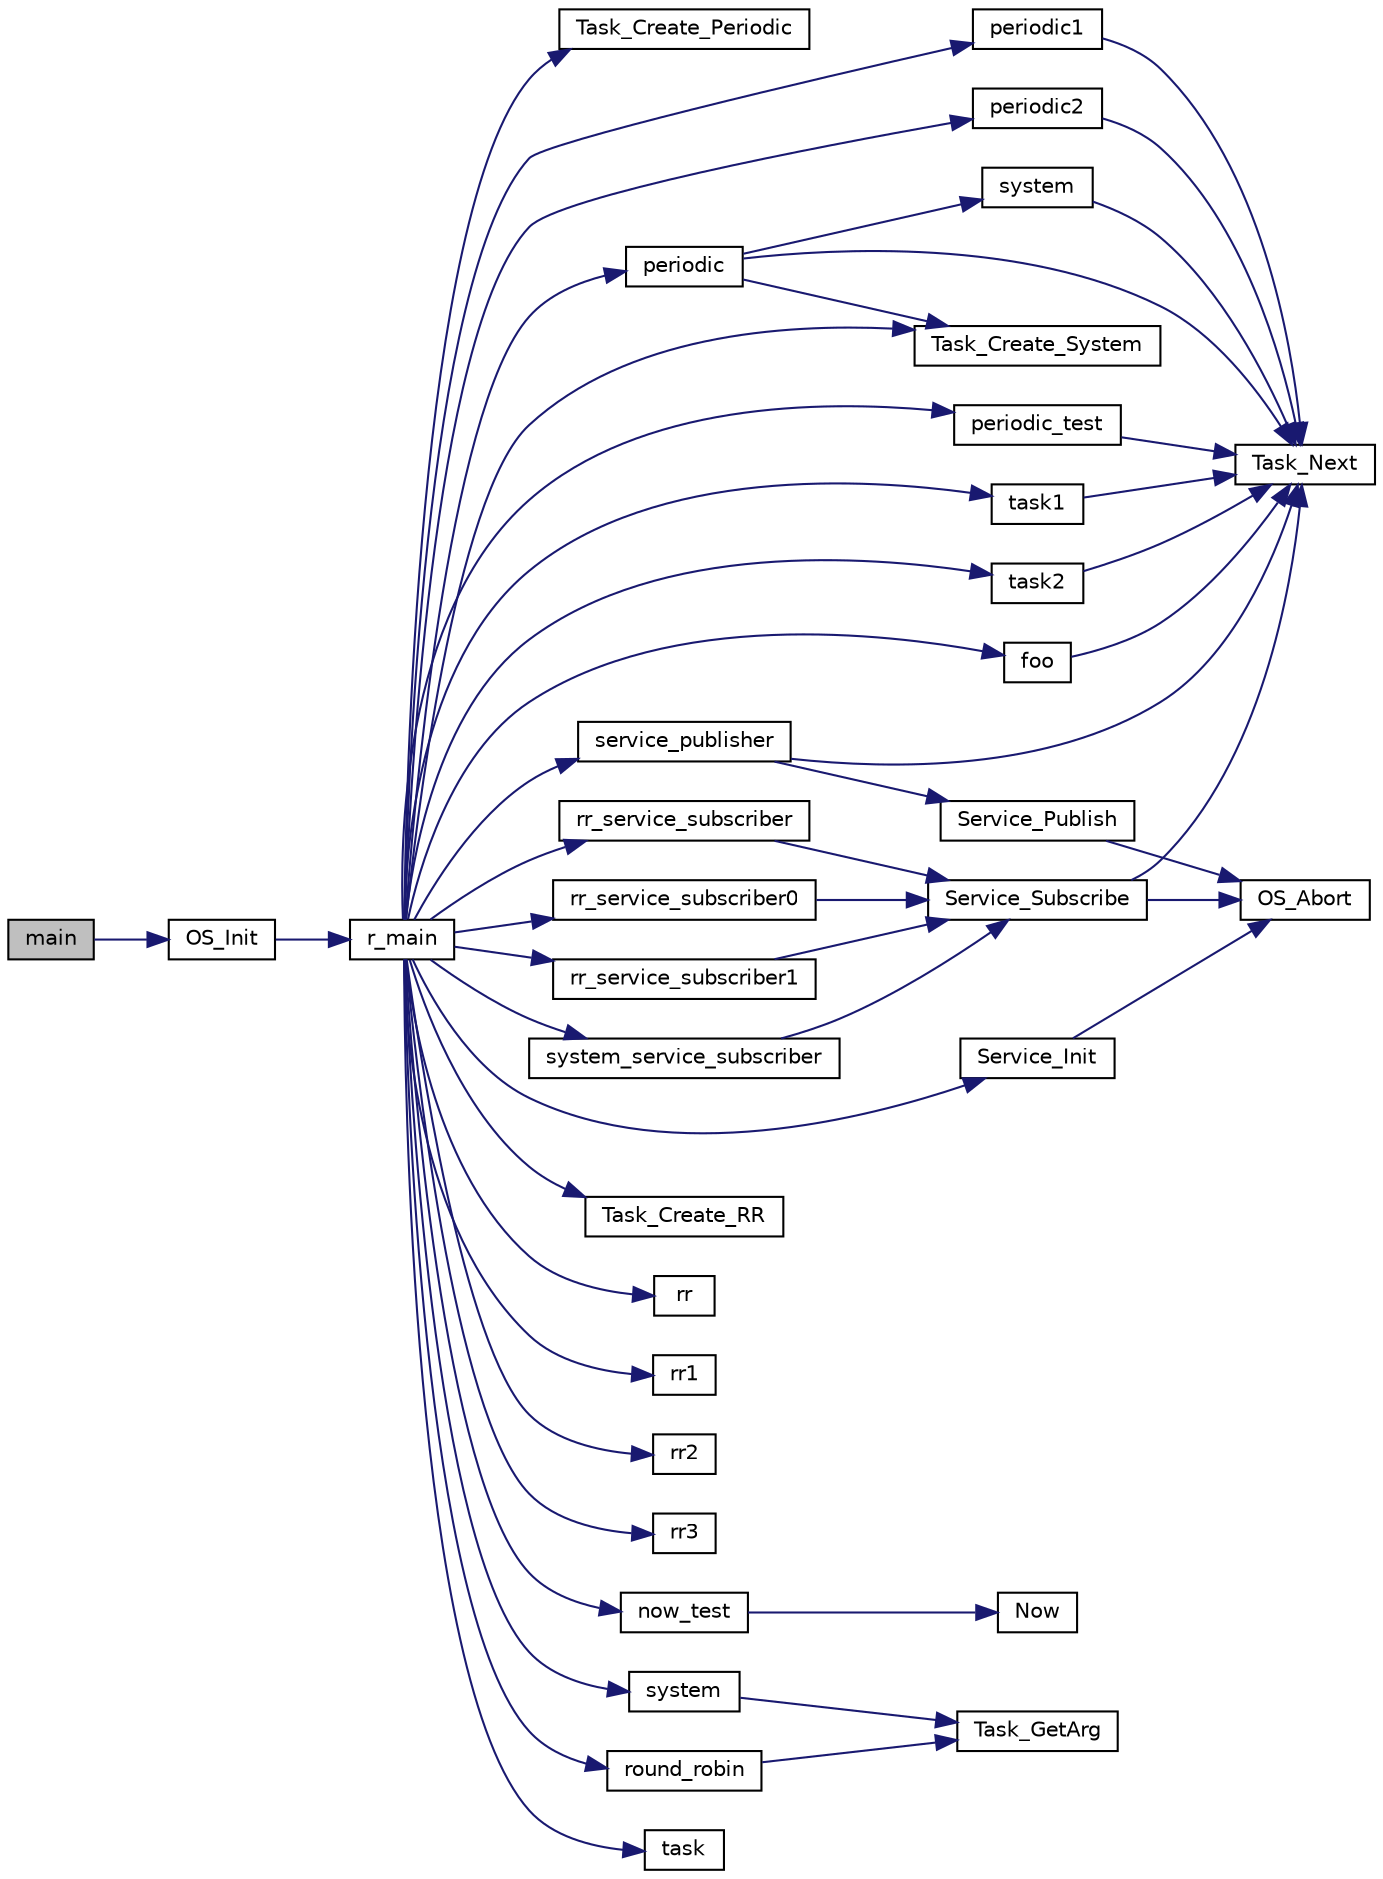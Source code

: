 digraph "main"
{
  edge [fontname="Helvetica",fontsize="10",labelfontname="Helvetica",labelfontsize="10"];
  node [fontname="Helvetica",fontsize="10",shape=record];
  rankdir="LR";
  Node1 [label="main",height=0.2,width=0.4,color="black", fillcolor="grey75", style="filled", fontcolor="black"];
  Node1 -> Node2 [color="midnightblue",fontsize="10",style="solid",fontname="Helvetica"];
  Node2 [label="OS_Init",height=0.2,width=0.4,color="black", fillcolor="white", style="filled",URL="$os_8c.html#a280149a9407c6504ce0af541351561db",tooltip="Setup the RTOS and create main() as the first SYSTEM level task. "];
  Node2 -> Node3 [color="midnightblue",fontsize="10",style="solid",fontname="Helvetica"];
  Node3 [label="r_main",height=0.2,width=0.4,color="black", fillcolor="white", style="filled",URL="$os_8c.html#afff05d20e8e3bfc1d7d8aab2bb3a1e9b",tooltip="main function provided by user application. The first task to run. "];
  Node3 -> Node4 [color="midnightblue",fontsize="10",style="solid",fontname="Helvetica"];
  Node4 [label="Task_Create_Periodic",height=0.2,width=0.4,color="black", fillcolor="white", style="filled",URL="$os_8c.html#a369e92f3f8ffc2042e061bd2a64a0f8f"];
  Node3 -> Node5 [color="midnightblue",fontsize="10",style="solid",fontname="Helvetica"];
  Node5 [label="foo",height=0.2,width=0.4,color="black", fillcolor="white", style="filled",URL="$main_8c.html#ac07863d69ae41a4e395b31f73b35fbcd"];
  Node5 -> Node6 [color="midnightblue",fontsize="10",style="solid",fontname="Helvetica"];
  Node6 [label="Task_Next",height=0.2,width=0.4,color="black", fillcolor="white", style="filled",URL="$os_8c.html#a5a9b72d0dadaea32fec8d4ff1c0eafa4",tooltip="The calling task gives up its share of the processor voluntarily. "];
  Node3 -> Node7 [color="midnightblue",fontsize="10",style="solid",fontname="Helvetica"];
  Node7 [label="Task_Create_RR",height=0.2,width=0.4,color="black", fillcolor="white", style="filled",URL="$os_8c.html#abfffed5dc80a63a8436cc49d61e92cb7"];
  Node3 -> Node8 [color="midnightblue",fontsize="10",style="solid",fontname="Helvetica"];
  Node8 [label="rr",height=0.2,width=0.4,color="black", fillcolor="white", style="filled",URL="$test001__sanity_8c.html#ad8d96e78c958be5e9d61c9c249aadf3b"];
  Node3 -> Node9 [color="midnightblue",fontsize="10",style="solid",fontname="Helvetica"];
  Node9 [label="rr1",height=0.2,width=0.4,color="black", fillcolor="white", style="filled",URL="$test002__rr_8c.html#a30ea632ece0f538d750c9c13a9503b29"];
  Node3 -> Node10 [color="midnightblue",fontsize="10",style="solid",fontname="Helvetica"];
  Node10 [label="rr2",height=0.2,width=0.4,color="black", fillcolor="white", style="filled",URL="$test002__rr_8c.html#a5b8b38921fa8da4efffd3ef4c0a7061c"];
  Node3 -> Node11 [color="midnightblue",fontsize="10",style="solid",fontname="Helvetica"];
  Node11 [label="rr3",height=0.2,width=0.4,color="black", fillcolor="white", style="filled",URL="$test002__rr_8c.html#ababce4602ee2211b5abcf8ce86a96158"];
  Node3 -> Node12 [color="midnightblue",fontsize="10",style="solid",fontname="Helvetica"];
  Node12 [label="periodic1",height=0.2,width=0.4,color="black", fillcolor="white", style="filled",URL="$test003__periodic_8c.html#ad86cfcca2ee68156a3a6148a757c452a"];
  Node12 -> Node6 [color="midnightblue",fontsize="10",style="solid",fontname="Helvetica"];
  Node3 -> Node13 [color="midnightblue",fontsize="10",style="solid",fontname="Helvetica"];
  Node13 [label="periodic2",height=0.2,width=0.4,color="black", fillcolor="white", style="filled",URL="$test003__periodic_8c.html#a07678adec4920b4afcdfd0db22a4ba85"];
  Node13 -> Node6 [color="midnightblue",fontsize="10",style="solid",fontname="Helvetica"];
  Node3 -> Node14 [color="midnightblue",fontsize="10",style="solid",fontname="Helvetica"];
  Node14 [label="periodic",height=0.2,width=0.4,color="black", fillcolor="white", style="filled",URL="$test004__system_8c.html#ad35a2fdb04b6df2acf01d1eb113171b6"];
  Node14 -> Node15 [color="midnightblue",fontsize="10",style="solid",fontname="Helvetica"];
  Node15 [label="Task_Create_System",height=0.2,width=0.4,color="black", fillcolor="white", style="filled",URL="$os_8c.html#a2dc6b10ee85f46900bc8ed99225f4425"];
  Node14 -> Node16 [color="midnightblue",fontsize="10",style="solid",fontname="Helvetica"];
  Node16 [label="system",height=0.2,width=0.4,color="black", fillcolor="white", style="filled",URL="$test004__system_8c.html#a54d32ca10fe62ab4f1c5aef79af42f64"];
  Node16 -> Node6 [color="midnightblue",fontsize="10",style="solid",fontname="Helvetica"];
  Node14 -> Node6 [color="midnightblue",fontsize="10",style="solid",fontname="Helvetica"];
  Node3 -> Node17 [color="midnightblue",fontsize="10",style="solid",fontname="Helvetica"];
  Node17 [label="now_test",height=0.2,width=0.4,color="black", fillcolor="white", style="filled",URL="$test005__now_8c.html#a7e8ea97a7d79e6b3896eb5dcadf7fd80"];
  Node17 -> Node18 [color="midnightblue",fontsize="10",style="solid",fontname="Helvetica"];
  Node18 [label="Now",height=0.2,width=0.4,color="black", fillcolor="white", style="filled",URL="$os_8c.html#af421581f2b3d36a5ac9a205e035ae172"];
  Node3 -> Node15 [color="midnightblue",fontsize="10",style="solid",fontname="Helvetica"];
  Node3 -> Node19 [color="midnightblue",fontsize="10",style="solid",fontname="Helvetica"];
  Node19 [label="system",height=0.2,width=0.4,color="black", fillcolor="white", style="filled",URL="$test006__arguments_8c.html#a54d32ca10fe62ab4f1c5aef79af42f64"];
  Node19 -> Node20 [color="midnightblue",fontsize="10",style="solid",fontname="Helvetica"];
  Node20 [label="Task_GetArg",height=0.2,width=0.4,color="black", fillcolor="white", style="filled",URL="$os_8c.html#adc48a5ac983c4656508f39c0ee65283f",tooltip="Retrieve the assigned parameter. "];
  Node3 -> Node21 [color="midnightblue",fontsize="10",style="solid",fontname="Helvetica"];
  Node21 [label="Service_Init",height=0.2,width=0.4,color="black", fillcolor="white", style="filled",URL="$os_8c.html#a1b0393958dca633b459633385794d39b"];
  Node21 -> Node22 [color="midnightblue",fontsize="10",style="solid",fontname="Helvetica"];
  Node22 [label="OS_Abort",height=0.2,width=0.4,color="black", fillcolor="white", style="filled",URL="$os_8c.html#ab5747390a8be675282cb93e5198bd085",tooltip="Abort the execution of this RTOS due to an unrecoverable erorr. "];
  Node3 -> Node23 [color="midnightblue",fontsize="10",style="solid",fontname="Helvetica"];
  Node23 [label="system_service_subscriber",height=0.2,width=0.4,color="black", fillcolor="white", style="filled",URL="$test007__services_8c.html#adc7a3e97df9b4634e9b4317585626ccb"];
  Node23 -> Node24 [color="midnightblue",fontsize="10",style="solid",fontname="Helvetica"];
  Node24 [label="Service_Subscribe",height=0.2,width=0.4,color="black", fillcolor="white", style="filled",URL="$os_8c.html#aee597502c326bc9ca1faeaa422dbbbf8"];
  Node24 -> Node22 [color="midnightblue",fontsize="10",style="solid",fontname="Helvetica"];
  Node24 -> Node6 [color="midnightblue",fontsize="10",style="solid",fontname="Helvetica"];
  Node3 -> Node25 [color="midnightblue",fontsize="10",style="solid",fontname="Helvetica"];
  Node25 [label="rr_service_subscriber",height=0.2,width=0.4,color="black", fillcolor="white", style="filled",URL="$test007__services_8c.html#a37a52a2dd5db5daf08e206394cd17fed"];
  Node25 -> Node24 [color="midnightblue",fontsize="10",style="solid",fontname="Helvetica"];
  Node3 -> Node26 [color="midnightblue",fontsize="10",style="solid",fontname="Helvetica"];
  Node26 [label="service_publisher",height=0.2,width=0.4,color="black", fillcolor="white", style="filled",URL="$test007__services_8c.html#a30289dbea7e06a8ee7ba7ec31e32e47a"];
  Node26 -> Node27 [color="midnightblue",fontsize="10",style="solid",fontname="Helvetica"];
  Node27 [label="Service_Publish",height=0.2,width=0.4,color="black", fillcolor="white", style="filled",URL="$os_8c.html#aaa4dbf5e4da2f0aba1fff3b057e79389"];
  Node27 -> Node22 [color="midnightblue",fontsize="10",style="solid",fontname="Helvetica"];
  Node26 -> Node6 [color="midnightblue",fontsize="10",style="solid",fontname="Helvetica"];
  Node3 -> Node28 [color="midnightblue",fontsize="10",style="solid",fontname="Helvetica"];
  Node28 [label="rr_service_subscriber0",height=0.2,width=0.4,color="black", fillcolor="white", style="filled",URL="$test008__service__values_8c.html#a25336ab2d1310fe69acfc3b2a73eb71f"];
  Node28 -> Node24 [color="midnightblue",fontsize="10",style="solid",fontname="Helvetica"];
  Node3 -> Node29 [color="midnightblue",fontsize="10",style="solid",fontname="Helvetica"];
  Node29 [label="rr_service_subscriber1",height=0.2,width=0.4,color="black", fillcolor="white", style="filled",URL="$test008__service__values_8c.html#a6e747c55127f1070551c15bf9b550e5c"];
  Node29 -> Node24 [color="midnightblue",fontsize="10",style="solid",fontname="Helvetica"];
  Node3 -> Node30 [color="midnightblue",fontsize="10",style="solid",fontname="Helvetica"];
  Node30 [label="round_robin",height=0.2,width=0.4,color="black", fillcolor="white", style="filled",URL="$test009__task__freeing_8c.html#a7492aaaa7d0e7314cdff2512480cb764"];
  Node30 -> Node20 [color="midnightblue",fontsize="10",style="solid",fontname="Helvetica"];
  Node3 -> Node31 [color="midnightblue",fontsize="10",style="solid",fontname="Helvetica"];
  Node31 [label="periodic_test",height=0.2,width=0.4,color="black", fillcolor="white", style="filled",URL="$test010__period__lt__wcet_8c.html#af5c01728403287ef3c3882b5e402ae10"];
  Node31 -> Node6 [color="midnightblue",fontsize="10",style="solid",fontname="Helvetica"];
  Node3 -> Node32 [color="midnightblue",fontsize="10",style="solid",fontname="Helvetica"];
  Node32 [label="task",height=0.2,width=0.4,color="black", fillcolor="white", style="filled",URL="$test011__max__services_8c.html#aaad4f4d77885dd2457f79c20ac27db19"];
  Node3 -> Node33 [color="midnightblue",fontsize="10",style="solid",fontname="Helvetica"];
  Node33 [label="task1",height=0.2,width=0.4,color="black", fillcolor="white", style="filled",URL="$test015__collision_8c.html#afde07648040c326129670547738a0c86"];
  Node33 -> Node6 [color="midnightblue",fontsize="10",style="solid",fontname="Helvetica"];
  Node3 -> Node34 [color="midnightblue",fontsize="10",style="solid",fontname="Helvetica"];
  Node34 [label="task2",height=0.2,width=0.4,color="black", fillcolor="white", style="filled",URL="$test015__collision_8c.html#afb35a54f26606b4808ac0a8d9ad55433"];
  Node34 -> Node6 [color="midnightblue",fontsize="10",style="solid",fontname="Helvetica"];
}
